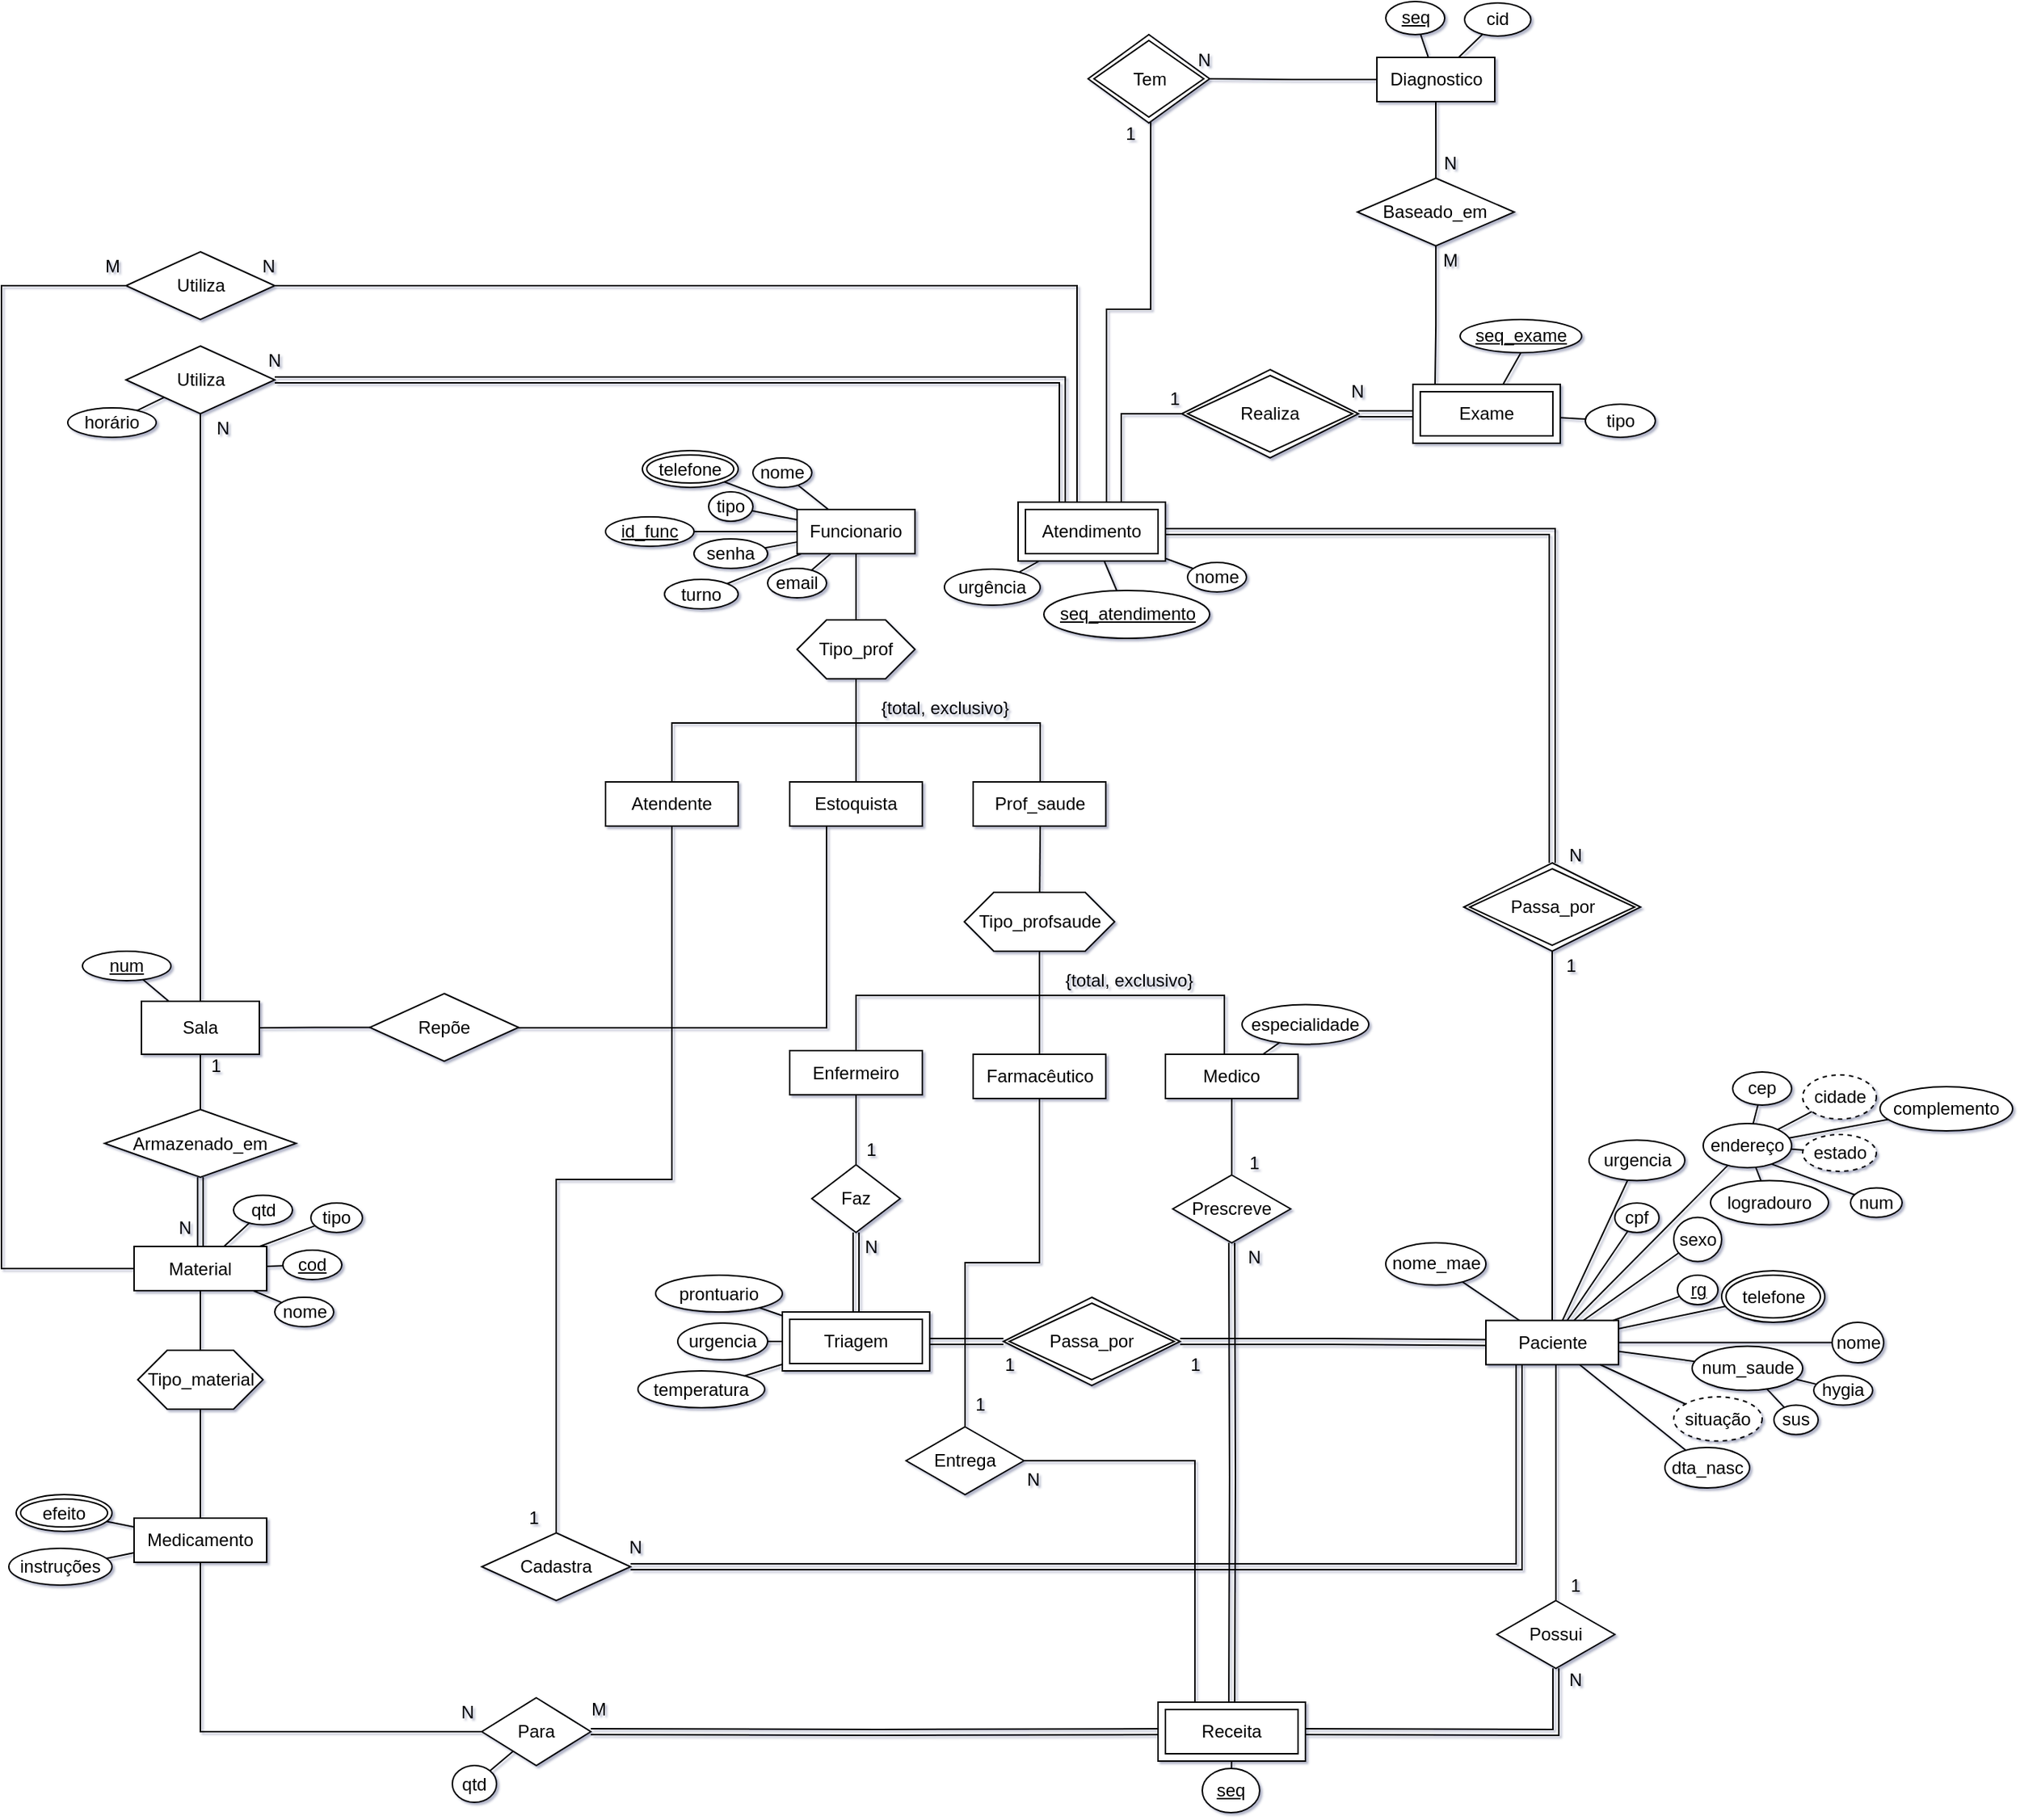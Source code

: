 <mxfile version="17.4.2" type="device"><diagram id="NS8fjf3agCHtfwVqrlrh" name="Page-1"><mxGraphModel dx="3052" dy="5494" grid="1" gridSize="10" guides="1" tooltips="1" connect="1" arrows="1" fold="1" page="1" pageScale="1" pageWidth="827" pageHeight="1169" math="0" shadow="1"><root><mxCell id="0"/><mxCell id="1" parent="0"/><mxCell id="HFAzNyhK0tVcJAnhIOPs-2" value="&lt;div&gt;Funcionario&lt;/div&gt;" style="rounded=0;arcSize=10;whiteSpace=wrap;html=1;align=center;" parent="1" vertex="1"><mxGeometry x="180" y="225" width="80" height="30" as="geometry"/></mxCell><mxCell id="HFAzNyhK0tVcJAnhIOPs-12" value="&lt;u&gt;id_func&lt;/u&gt;" style="ellipse;whiteSpace=wrap;html=1;align=center;rounded=0;" parent="1" vertex="1"><mxGeometry x="50" y="230" width="60" height="20" as="geometry"/></mxCell><mxCell id="HFAzNyhK0tVcJAnhIOPs-13" value="tipo" style="ellipse;whiteSpace=wrap;html=1;align=center;rounded=0;" parent="1" vertex="1"><mxGeometry x="120" y="213" width="30" height="20" as="geometry"/></mxCell><mxCell id="HFAzNyhK0tVcJAnhIOPs-18" value="" style="endArrow=none;html=1;rounded=0;curved=1;" parent="1" source="HFAzNyhK0tVcJAnhIOPs-2" target="HFAzNyhK0tVcJAnhIOPs-13" edge="1"><mxGeometry width="50" height="50" relative="1" as="geometry"><mxPoint x="230" y="240" as="sourcePoint"/><mxPoint x="400" y="280" as="targetPoint"/></mxGeometry></mxCell><mxCell id="HFAzNyhK0tVcJAnhIOPs-19" value="" style="endArrow=none;html=1;rounded=0;curved=1;" parent="1" source="HFAzNyhK0tVcJAnhIOPs-2" target="HFAzNyhK0tVcJAnhIOPs-12" edge="1"><mxGeometry width="50" height="50" relative="1" as="geometry"><mxPoint x="350" y="330" as="sourcePoint"/><mxPoint x="400" y="280" as="targetPoint"/></mxGeometry></mxCell><mxCell id="HFAzNyhK0tVcJAnhIOPs-21" value="Sala" style="rounded=0;arcSize=10;whiteSpace=wrap;html=1;align=center;" parent="1" vertex="1"><mxGeometry x="-265" y="559" width="80" height="36" as="geometry"/></mxCell><mxCell id="oXMHHaw7z3qar_8avYmQ-101" style="edgeStyle=orthogonalEdgeStyle;rounded=0;orthogonalLoop=1;jettySize=auto;html=1;startArrow=none;startFill=0;endArrow=none;endFill=0;strokeWidth=1;" parent="1" source="HFAzNyhK0tVcJAnhIOPs-29" target="oXMHHaw7z3qar_8avYmQ-99" edge="1"><mxGeometry relative="1" as="geometry"/></mxCell><mxCell id="HFAzNyhK0tVcJAnhIOPs-29" value="Material" style="rounded=0;arcSize=10;whiteSpace=wrap;html=1;align=center;" parent="1" vertex="1"><mxGeometry x="-270" y="725.5" width="90" height="30" as="geometry"/></mxCell><mxCell id="HFAzNyhK0tVcJAnhIOPs-32" value="&lt;u&gt;num&lt;/u&gt;" style="ellipse;whiteSpace=wrap;html=1;align=center;rounded=0;" parent="1" vertex="1"><mxGeometry x="-305" y="525" width="60" height="20" as="geometry"/></mxCell><mxCell id="HFAzNyhK0tVcJAnhIOPs-33" value="" style="endArrow=none;html=1;rounded=0;curved=1;" parent="1" source="HFAzNyhK0tVcJAnhIOPs-21" target="HFAzNyhK0tVcJAnhIOPs-32" edge="1"><mxGeometry width="50" height="50" relative="1" as="geometry"><mxPoint x="-265" y="592.5" as="sourcePoint"/><mxPoint x="-215" y="542.5" as="targetPoint"/></mxGeometry></mxCell><mxCell id="HFAzNyhK0tVcJAnhIOPs-34" value="&lt;u&gt;cod&lt;/u&gt;" style="ellipse;whiteSpace=wrap;html=1;align=center;rounded=0;" parent="1" vertex="1"><mxGeometry x="-169" y="728" width="40" height="20" as="geometry"/></mxCell><mxCell id="HFAzNyhK0tVcJAnhIOPs-35" value="" style="endArrow=none;html=1;rounded=0;curved=1;" parent="1" source="HFAzNyhK0tVcJAnhIOPs-29" target="HFAzNyhK0tVcJAnhIOPs-34" edge="1"><mxGeometry width="50" height="50" relative="1" as="geometry"><mxPoint x="-220" y="740" as="sourcePoint"/><mxPoint x="-155" y="732.5" as="targetPoint"/></mxGeometry></mxCell><mxCell id="HFAzNyhK0tVcJAnhIOPs-38" value="qtd" style="ellipse;whiteSpace=wrap;html=1;align=center;rounded=0;" parent="1" vertex="1"><mxGeometry x="-202.5" y="690.75" width="40" height="20" as="geometry"/></mxCell><mxCell id="HFAzNyhK0tVcJAnhIOPs-41" value="&lt;div&gt;nome&lt;/div&gt;" style="ellipse;whiteSpace=wrap;html=1;align=center;rounded=0;" parent="1" vertex="1"><mxGeometry x="-174.5" y="760" width="40" height="20" as="geometry"/></mxCell><mxCell id="HFAzNyhK0tVcJAnhIOPs-42" value="" style="endArrow=none;html=1;rounded=0;strokeWidth=1;curved=1;" parent="1" source="HFAzNyhK0tVcJAnhIOPs-29" target="HFAzNyhK0tVcJAnhIOPs-41" edge="1"><mxGeometry width="50" height="50" relative="1" as="geometry"><mxPoint x="-185" y="783.604" as="sourcePoint"/><mxPoint x="-165" y="762.5" as="targetPoint"/></mxGeometry></mxCell><mxCell id="oXMHHaw7z3qar_8avYmQ-6" style="edgeStyle=orthogonalEdgeStyle;rounded=0;orthogonalLoop=1;jettySize=auto;html=1;startArrow=none;startFill=0;endArrow=none;endFill=0;" parent="1" source="HFAzNyhK0tVcJAnhIOPs-43" target="HFAzNyhK0tVcJAnhIOPs-57" edge="1"><mxGeometry relative="1" as="geometry"><Array as="points"><mxPoint x="220" y="370"/><mxPoint x="345" y="370"/></Array></mxGeometry></mxCell><mxCell id="oXMHHaw7z3qar_8avYmQ-7" style="edgeStyle=orthogonalEdgeStyle;rounded=0;orthogonalLoop=1;jettySize=auto;html=1;startArrow=none;startFill=0;endArrow=none;endFill=0;" parent="1" source="HFAzNyhK0tVcJAnhIOPs-43" target="oXMHHaw7z3qar_8avYmQ-3" edge="1"><mxGeometry relative="1" as="geometry"><Array as="points"><mxPoint x="220" y="370"/><mxPoint x="95" y="370"/></Array></mxGeometry></mxCell><mxCell id="oXMHHaw7z3qar_8avYmQ-32" style="edgeStyle=orthogonalEdgeStyle;rounded=0;orthogonalLoop=1;jettySize=auto;html=1;startArrow=none;startFill=0;endArrow=none;endFill=0;" parent="1" source="HFAzNyhK0tVcJAnhIOPs-43" target="oXMHHaw7z3qar_8avYmQ-1" edge="1"><mxGeometry relative="1" as="geometry"><mxPoint x="220" y="400" as="targetPoint"/></mxGeometry></mxCell><mxCell id="HFAzNyhK0tVcJAnhIOPs-43" value="Tipo_prof" style="shape=hexagon;perimeter=hexagonPerimeter2;whiteSpace=wrap;html=1;fixedSize=1;rounded=0;" parent="1" vertex="1"><mxGeometry x="180" y="300" width="80" height="40" as="geometry"/></mxCell><mxCell id="HFAzNyhK0tVcJAnhIOPs-48" value="" style="endArrow=none;html=1;rounded=0;curved=1;" parent="1" source="HFAzNyhK0tVcJAnhIOPs-43" target="HFAzNyhK0tVcJAnhIOPs-2" edge="1"><mxGeometry relative="1" as="geometry"><mxPoint x="219.74" y="294" as="sourcePoint"/><mxPoint x="219.74" y="260" as="targetPoint"/></mxGeometry></mxCell><mxCell id="HFAzNyhK0tVcJAnhIOPs-57" value="Prof_saude" style="rounded=0;arcSize=10;whiteSpace=wrap;html=1;align=center;" parent="1" vertex="1"><mxGeometry x="299.5" y="410" width="90" height="30" as="geometry"/></mxCell><mxCell id="HFAzNyhK0tVcJAnhIOPs-67" value="especialidade" style="ellipse;whiteSpace=wrap;html=1;align=center;rounded=0;" parent="1" vertex="1"><mxGeometry x="482" y="561.25" width="86" height="27" as="geometry"/></mxCell><mxCell id="HFAzNyhK0tVcJAnhIOPs-69" value="" style="endArrow=none;html=1;rounded=0;strokeWidth=1;curved=1;" parent="1" source="oXMHHaw7z3qar_8avYmQ-24" target="HFAzNyhK0tVcJAnhIOPs-67" edge="1"><mxGeometry width="50" height="50" relative="1" as="geometry"><mxPoint x="489.901" y="595" as="sourcePoint"/><mxPoint x="135" y="705" as="targetPoint"/></mxGeometry></mxCell><mxCell id="oXMHHaw7z3qar_8avYmQ-131" style="edgeStyle=orthogonalEdgeStyle;rounded=0;orthogonalLoop=1;jettySize=auto;html=1;startArrow=none;startFill=0;endArrow=none;endFill=0;strokeWidth=1;" parent="1" source="HFAzNyhK0tVcJAnhIOPs-71" target="oXMHHaw7z3qar_8avYmQ-127" edge="1"><mxGeometry relative="1" as="geometry"/></mxCell><mxCell id="HFAzNyhK0tVcJAnhIOPs-71" value="Paciente" style="rounded=0;arcSize=10;whiteSpace=wrap;html=1;align=center;" parent="1" vertex="1"><mxGeometry x="647.5" y="775.75" width="90" height="30" as="geometry"/></mxCell><mxCell id="HFAzNyhK0tVcJAnhIOPs-76" value="&lt;u&gt;rg&lt;/u&gt;" style="ellipse;whiteSpace=wrap;html=1;align=center;rounded=0;" parent="1" vertex="1"><mxGeometry x="777.5" y="745" width="27.5" height="20" as="geometry"/></mxCell><mxCell id="HFAzNyhK0tVcJAnhIOPs-77" value="" style="endArrow=none;html=1;rounded=0;strokeWidth=1;curved=1;" parent="1" source="HFAzNyhK0tVcJAnhIOPs-76" target="HFAzNyhK0tVcJAnhIOPs-71" edge="1"><mxGeometry width="50" height="50" relative="1" as="geometry"><mxPoint x="367.5" y="932" as="sourcePoint"/><mxPoint x="417.5" y="882" as="targetPoint"/></mxGeometry></mxCell><mxCell id="HFAzNyhK0tVcJAnhIOPs-78" value="&lt;div&gt;nome&lt;/div&gt;" style="ellipse;whiteSpace=wrap;html=1;align=center;rounded=0;" parent="1" vertex="1"><mxGeometry x="882.5" y="777" width="35" height="27.5" as="geometry"/></mxCell><mxCell id="HFAzNyhK0tVcJAnhIOPs-79" value="dta_nasc" style="ellipse;whiteSpace=wrap;html=1;align=center;rounded=0;" parent="1" vertex="1"><mxGeometry x="769" y="862" width="57.5" height="27.5" as="geometry"/></mxCell><mxCell id="HFAzNyhK0tVcJAnhIOPs-81" value="num_saude" style="ellipse;whiteSpace=wrap;html=1;align=center;rounded=0;" parent="1" vertex="1"><mxGeometry x="787.5" y="793.25" width="75" height="30" as="geometry"/></mxCell><mxCell id="HFAzNyhK0tVcJAnhIOPs-82" value="sus" style="ellipse;whiteSpace=wrap;html=1;align=center;rounded=0;" parent="1" vertex="1"><mxGeometry x="843" y="833.25" width="30" height="20" as="geometry"/></mxCell><mxCell id="HFAzNyhK0tVcJAnhIOPs-83" value="endereço" style="ellipse;whiteSpace=wrap;html=1;align=center;rounded=0;" parent="1" vertex="1"><mxGeometry x="795" y="642" width="60" height="30" as="geometry"/></mxCell><mxCell id="HFAzNyhK0tVcJAnhIOPs-84" value="&lt;div&gt;cep&lt;/div&gt;" style="ellipse;whiteSpace=wrap;html=1;align=center;rounded=0;" parent="1" vertex="1"><mxGeometry x="815" y="607" width="40" height="22.5" as="geometry"/></mxCell><mxCell id="HFAzNyhK0tVcJAnhIOPs-86" value="sexo" style="ellipse;whiteSpace=wrap;html=1;align=center;rounded=0;" parent="1" vertex="1"><mxGeometry x="775" y="705.75" width="32.5" height="30" as="geometry"/></mxCell><mxCell id="HFAzNyhK0tVcJAnhIOPs-87" value="" style="endArrow=none;html=1;rounded=0;strokeWidth=1;curved=1;" parent="1" source="HFAzNyhK0tVcJAnhIOPs-78" target="HFAzNyhK0tVcJAnhIOPs-71" edge="1"><mxGeometry width="50" height="50" relative="1" as="geometry"><mxPoint x="374.141" y="867.547" as="sourcePoint"/><mxPoint x="387.5" y="872" as="targetPoint"/></mxGeometry></mxCell><mxCell id="HFAzNyhK0tVcJAnhIOPs-88" value="" style="endArrow=none;html=1;rounded=0;strokeWidth=1;curved=1;" parent="1" source="HFAzNyhK0tVcJAnhIOPs-121" target="HFAzNyhK0tVcJAnhIOPs-71" edge="1"><mxGeometry width="50" height="50" relative="1" as="geometry"><mxPoint x="346.207" y="828.727" as="sourcePoint"/><mxPoint x="437.5" y="892" as="targetPoint"/></mxGeometry></mxCell><mxCell id="HFAzNyhK0tVcJAnhIOPs-89" value="" style="endArrow=none;html=1;rounded=0;strokeWidth=1;curved=1;" parent="1" source="HFAzNyhK0tVcJAnhIOPs-86" target="HFAzNyhK0tVcJAnhIOPs-71" edge="1"><mxGeometry width="50" height="50" relative="1" as="geometry"><mxPoint x="647.5" y="962" as="sourcePoint"/><mxPoint x="697.5" y="912" as="targetPoint"/></mxGeometry></mxCell><mxCell id="HFAzNyhK0tVcJAnhIOPs-90" value="" style="endArrow=none;html=1;rounded=0;strokeWidth=1;curved=1;" parent="1" source="HFAzNyhK0tVcJAnhIOPs-79" target="HFAzNyhK0tVcJAnhIOPs-71" edge="1"><mxGeometry width="50" height="50" relative="1" as="geometry"><mxPoint x="647.5" y="962" as="sourcePoint"/><mxPoint x="697.5" y="912" as="targetPoint"/></mxGeometry></mxCell><mxCell id="HFAzNyhK0tVcJAnhIOPs-92" value="" style="endArrow=none;html=1;rounded=0;strokeWidth=1;curved=1;" parent="1" source="HFAzNyhK0tVcJAnhIOPs-71" target="HFAzNyhK0tVcJAnhIOPs-83" edge="1"><mxGeometry width="50" height="50" relative="1" as="geometry"><mxPoint x="437.5" y="932" as="sourcePoint"/><mxPoint x="487.5" y="882" as="targetPoint"/></mxGeometry></mxCell><mxCell id="HFAzNyhK0tVcJAnhIOPs-93" value="" style="endArrow=none;html=1;rounded=0;strokeWidth=1;curved=1;" parent="1" source="HFAzNyhK0tVcJAnhIOPs-84" target="HFAzNyhK0tVcJAnhIOPs-83" edge="1"><mxGeometry width="50" height="50" relative="1" as="geometry"><mxPoint x="795" y="947" as="sourcePoint"/><mxPoint x="845" y="897" as="targetPoint"/></mxGeometry></mxCell><mxCell id="HFAzNyhK0tVcJAnhIOPs-94" value="cidade" style="ellipse;whiteSpace=wrap;html=1;align=center;dashed=1;rounded=0;" parent="1" vertex="1"><mxGeometry x="862.5" y="609" width="50" height="30" as="geometry"/></mxCell><mxCell id="HFAzNyhK0tVcJAnhIOPs-95" value="" style="endArrow=none;html=1;rounded=0;strokeWidth=1;curved=1;" parent="1" source="HFAzNyhK0tVcJAnhIOPs-83" target="HFAzNyhK0tVcJAnhIOPs-94" edge="1"><mxGeometry width="50" height="50" relative="1" as="geometry"><mxPoint x="815" y="797" as="sourcePoint"/><mxPoint x="845" y="897" as="targetPoint"/></mxGeometry></mxCell><mxCell id="HFAzNyhK0tVcJAnhIOPs-96" value="estado" style="ellipse;whiteSpace=wrap;html=1;align=center;dashed=1;rounded=0;" parent="1" vertex="1"><mxGeometry x="862.5" y="649.5" width="50" height="25" as="geometry"/></mxCell><mxCell id="HFAzNyhK0tVcJAnhIOPs-97" value="" style="endArrow=none;html=1;rounded=0;strokeWidth=1;curved=1;" parent="1" source="HFAzNyhK0tVcJAnhIOPs-83" target="HFAzNyhK0tVcJAnhIOPs-96" edge="1"><mxGeometry width="50" height="50" relative="1" as="geometry"><mxPoint x="795" y="947" as="sourcePoint"/><mxPoint x="845" y="897" as="targetPoint"/></mxGeometry></mxCell><mxCell id="HFAzNyhK0tVcJAnhIOPs-98" value="" style="endArrow=none;html=1;rounded=0;strokeWidth=1;curved=1;" parent="1" source="HFAzNyhK0tVcJAnhIOPs-83" target="HFAzNyhK0tVcJAnhIOPs-99" edge="1"><mxGeometry width="50" height="50" relative="1" as="geometry"><mxPoint x="865" y="897" as="sourcePoint"/><mxPoint x="915" y="847" as="targetPoint"/></mxGeometry></mxCell><mxCell id="HFAzNyhK0tVcJAnhIOPs-99" value="logradouro" style="ellipse;whiteSpace=wrap;html=1;align=center;rounded=0;" parent="1" vertex="1"><mxGeometry x="800" y="680.75" width="80" height="30" as="geometry"/></mxCell><mxCell id="HFAzNyhK0tVcJAnhIOPs-105" value="num" style="ellipse;whiteSpace=wrap;html=1;align=center;rounded=0;" parent="1" vertex="1"><mxGeometry x="895" y="685.75" width="35" height="20" as="geometry"/></mxCell><mxCell id="HFAzNyhK0tVcJAnhIOPs-107" value="" style="endArrow=none;html=1;rounded=0;strokeWidth=1;exitX=0.774;exitY=0.919;exitDx=0;exitDy=0;exitPerimeter=0;curved=1;" parent="1" source="HFAzNyhK0tVcJAnhIOPs-83" target="HFAzNyhK0tVcJAnhIOPs-105" edge="1"><mxGeometry width="50" height="50" relative="1" as="geometry"><mxPoint x="795" y="947" as="sourcePoint"/><mxPoint x="845" y="897" as="targetPoint"/></mxGeometry></mxCell><mxCell id="HFAzNyhK0tVcJAnhIOPs-108" value="complemento" style="ellipse;whiteSpace=wrap;html=1;align=center;rounded=0;" parent="1" vertex="1"><mxGeometry x="915" y="617" width="90" height="30" as="geometry"/></mxCell><mxCell id="HFAzNyhK0tVcJAnhIOPs-110" value="" style="endArrow=none;html=1;rounded=0;strokeWidth=1;curved=1;" parent="1" source="HFAzNyhK0tVcJAnhIOPs-83" target="HFAzNyhK0tVcJAnhIOPs-108" edge="1"><mxGeometry width="50" height="50" relative="1" as="geometry"><mxPoint x="795" y="947" as="sourcePoint"/><mxPoint x="845" y="897" as="targetPoint"/></mxGeometry></mxCell><mxCell id="HFAzNyhK0tVcJAnhIOPs-111" value="" style="endArrow=none;html=1;rounded=0;strokeWidth=1;curved=1;" parent="1" source="HFAzNyhK0tVcJAnhIOPs-81" target="HFAzNyhK0tVcJAnhIOPs-71" edge="1"><mxGeometry width="50" height="50" relative="1" as="geometry"><mxPoint x="368.199" y="935.326" as="sourcePoint"/><mxPoint x="412.5" y="902" as="targetPoint"/></mxGeometry></mxCell><mxCell id="HFAzNyhK0tVcJAnhIOPs-112" value="" style="endArrow=none;html=1;rounded=0;strokeWidth=1;curved=1;" parent="1" source="HFAzNyhK0tVcJAnhIOPs-81" target="HFAzNyhK0tVcJAnhIOPs-82" edge="1"><mxGeometry width="50" height="50" relative="1" as="geometry"><mxPoint x="780.173" y="968.284" as="sourcePoint"/><mxPoint x="789.688" y="918.25" as="targetPoint"/></mxGeometry></mxCell><mxCell id="HFAzNyhK0tVcJAnhIOPs-113" value="senha" style="ellipse;whiteSpace=wrap;html=1;align=center;rounded=0;" parent="1" vertex="1"><mxGeometry x="110" y="245" width="50" height="20" as="geometry"/></mxCell><mxCell id="HFAzNyhK0tVcJAnhIOPs-114" value="" style="endArrow=none;html=1;rounded=0;strokeWidth=1;curved=1;" parent="1" source="HFAzNyhK0tVcJAnhIOPs-113" target="HFAzNyhK0tVcJAnhIOPs-2" edge="1"><mxGeometry width="50" height="50" relative="1" as="geometry"><mxPoint x="-80" y="400" as="sourcePoint"/><mxPoint x="-30" y="350" as="targetPoint"/></mxGeometry></mxCell><mxCell id="HFAzNyhK0tVcJAnhIOPs-115" value="nome_mae" style="ellipse;whiteSpace=wrap;html=1;align=center;rounded=0;" parent="1" vertex="1"><mxGeometry x="579.55" y="723" width="67.95" height="28.75" as="geometry"/></mxCell><mxCell id="HFAzNyhK0tVcJAnhIOPs-116" value="" style="endArrow=none;html=1;rounded=0;strokeWidth=1;curved=1;" parent="1" source="HFAzNyhK0tVcJAnhIOPs-115" target="HFAzNyhK0tVcJAnhIOPs-71" edge="1"><mxGeometry width="50" height="50" relative="1" as="geometry"><mxPoint x="421.046" y="841.895" as="sourcePoint"/><mxPoint x="428.75" y="872" as="targetPoint"/></mxGeometry></mxCell><mxCell id="HFAzNyhK0tVcJAnhIOPs-118" value="hygia" style="ellipse;whiteSpace=wrap;html=1;align=center;rounded=0;" parent="1" vertex="1"><mxGeometry x="870" y="813.25" width="40" height="20" as="geometry"/></mxCell><mxCell id="HFAzNyhK0tVcJAnhIOPs-119" value="" style="endArrow=none;html=1;rounded=0;strokeWidth=1;curved=1;" parent="1" source="HFAzNyhK0tVcJAnhIOPs-81" target="HFAzNyhK0tVcJAnhIOPs-118" edge="1"><mxGeometry width="50" height="50" relative="1" as="geometry"><mxPoint x="752.444" y="994.943" as="sourcePoint"/><mxPoint x="729.559" y="1005.42" as="targetPoint"/></mxGeometry></mxCell><mxCell id="HFAzNyhK0tVcJAnhIOPs-121" value="telefone" style="ellipse;shape=doubleEllipse;margin=3;whiteSpace=wrap;html=1;align=center;rounded=0;" parent="1" vertex="1"><mxGeometry x="807.5" y="742" width="70" height="35" as="geometry"/></mxCell><mxCell id="HFAzNyhK0tVcJAnhIOPs-122" value="tipo" style="ellipse;whiteSpace=wrap;html=1;align=center;rounded=0;" parent="1" vertex="1"><mxGeometry x="-150" y="696" width="35" height="20" as="geometry"/></mxCell><mxCell id="HFAzNyhK0tVcJAnhIOPs-123" value="" style="endArrow=none;html=1;rounded=0;strokeWidth=1;curved=1;" parent="1" source="HFAzNyhK0tVcJAnhIOPs-29" target="HFAzNyhK0tVcJAnhIOPs-122" edge="1"><mxGeometry width="50" height="50" relative="1" as="geometry"><mxPoint x="-175" y="764.457" as="sourcePoint"/><mxPoint x="-148.808" y="771.416" as="targetPoint"/></mxGeometry></mxCell><mxCell id="HFAzNyhK0tVcJAnhIOPs-126" value="Armazenado_em" style="shape=rhombus;perimeter=rhombusPerimeter;whiteSpace=wrap;html=1;align=center;rounded=0;" parent="1" vertex="1"><mxGeometry x="-290" y="632.5" width="130" height="46" as="geometry"/></mxCell><mxCell id="HFAzNyhK0tVcJAnhIOPs-127" value="" style="shape=link;html=1;rounded=0;width=3.684;curved=1;" parent="1" source="HFAzNyhK0tVcJAnhIOPs-126" target="HFAzNyhK0tVcJAnhIOPs-29" edge="1"><mxGeometry relative="1" as="geometry"><mxPoint x="-322" y="815.5" as="sourcePoint"/><mxPoint x="-235" y="912.5" as="targetPoint"/><Array as="points"/></mxGeometry></mxCell><mxCell id="HFAzNyhK0tVcJAnhIOPs-128" value="N" style="resizable=0;html=1;align=right;verticalAlign=bottom;rounded=0;" parent="HFAzNyhK0tVcJAnhIOPs-127" connectable="0" vertex="1"><mxGeometry x="1" relative="1" as="geometry"><mxPoint x="-6" y="-4" as="offset"/></mxGeometry></mxCell><mxCell id="HFAzNyhK0tVcJAnhIOPs-129" value="" style="endArrow=none;html=1;rounded=0;curved=1;" parent="1" source="HFAzNyhK0tVcJAnhIOPs-126" target="HFAzNyhK0tVcJAnhIOPs-21" edge="1"><mxGeometry relative="1" as="geometry"><mxPoint x="-431" y="588.5" as="sourcePoint"/><mxPoint x="-495" y="588.5" as="targetPoint"/></mxGeometry></mxCell><mxCell id="HFAzNyhK0tVcJAnhIOPs-130" value="1" style="resizable=0;html=1;align=right;verticalAlign=bottom;rounded=0;" parent="HFAzNyhK0tVcJAnhIOPs-129" connectable="0" vertex="1"><mxGeometry x="1" relative="1" as="geometry"><mxPoint x="14" y="16" as="offset"/></mxGeometry></mxCell><mxCell id="HFAzNyhK0tVcJAnhIOPs-132" value="" style="endArrow=none;html=1;rounded=0;strokeWidth=1;curved=1;" parent="1" source="oXMHHaw7z3qar_8avYmQ-91" target="HFAzNyhK0tVcJAnhIOPs-133" edge="1"><mxGeometry width="50" height="50" relative="1" as="geometry"><mxPoint x="-308.747" y="881.75" as="sourcePoint"/><mxPoint x="-330.117" y="929.461" as="targetPoint"/></mxGeometry></mxCell><mxCell id="HFAzNyhK0tVcJAnhIOPs-133" value="efeito" style="ellipse;shape=doubleEllipse;margin=3;whiteSpace=wrap;html=1;align=center;rounded=0;" parent="1" vertex="1"><mxGeometry x="-350" y="894" width="65" height="25" as="geometry"/></mxCell><mxCell id="HFAzNyhK0tVcJAnhIOPs-134" value="instruções" style="ellipse;whiteSpace=wrap;html=1;align=center;rounded=0;" parent="1" vertex="1"><mxGeometry x="-355" y="930.5" width="70" height="25" as="geometry"/></mxCell><mxCell id="HFAzNyhK0tVcJAnhIOPs-135" value="" style="endArrow=none;html=1;rounded=0;strokeWidth=1;curved=1;" parent="1" source="HFAzNyhK0tVcJAnhIOPs-134" target="oXMHHaw7z3qar_8avYmQ-91" edge="1"><mxGeometry width="50" height="50" relative="1" as="geometry"><mxPoint x="-511.25" y="1020.5" as="sourcePoint"/><mxPoint x="-296.25" y="934.432" as="targetPoint"/></mxGeometry></mxCell><mxCell id="HFAzNyhK0tVcJAnhIOPs-175" value="urgencia" style="ellipse;whiteSpace=wrap;html=1;align=center;rounded=0;" parent="1" vertex="1"><mxGeometry x="717.5" y="653.25" width="65" height="27.5" as="geometry"/></mxCell><mxCell id="HFAzNyhK0tVcJAnhIOPs-179" value="" style="endArrow=none;html=1;rounded=0;strokeWidth=1;curved=1;" parent="1" source="HFAzNyhK0tVcJAnhIOPs-71" target="HFAzNyhK0tVcJAnhIOPs-175" edge="1"><mxGeometry width="50" height="50" relative="1" as="geometry"><mxPoint x="353.389" y="747" as="sourcePoint"/><mxPoint x="402.858" y="718.338" as="targetPoint"/></mxGeometry></mxCell><mxCell id="HFAzNyhK0tVcJAnhIOPs-195" value="situação" style="ellipse;whiteSpace=wrap;html=1;align=center;dashed=1;fontFamily=Helvetica;fontSize=12;rounded=0;" parent="1" vertex="1"><mxGeometry x="775" y="827.63" width="60" height="30" as="geometry"/></mxCell><mxCell id="HFAzNyhK0tVcJAnhIOPs-80" value="cpf" style="ellipse;whiteSpace=wrap;html=1;align=center;rounded=0;" parent="1" vertex="1"><mxGeometry x="735" y="696" width="30" height="20" as="geometry"/></mxCell><mxCell id="NKdHLzyLT835q1awHbiW-7" value="" style="endArrow=none;html=1;rounded=0;" parent="1" source="HFAzNyhK0tVcJAnhIOPs-71" target="HFAzNyhK0tVcJAnhIOPs-80" edge="1"><mxGeometry width="50" height="50" relative="1" as="geometry"><mxPoint x="697.5" y="907" as="sourcePoint"/><mxPoint x="747.5" y="857" as="targetPoint"/></mxGeometry></mxCell><mxCell id="NKdHLzyLT835q1awHbiW-8" value="" style="endArrow=none;html=1;rounded=0;" parent="1" source="HFAzNyhK0tVcJAnhIOPs-195" target="HFAzNyhK0tVcJAnhIOPs-71" edge="1"><mxGeometry width="50" height="50" relative="1" as="geometry"><mxPoint x="587.5" y="737" as="sourcePoint"/><mxPoint x="637.5" y="687" as="targetPoint"/></mxGeometry></mxCell><mxCell id="oXMHHaw7z3qar_8avYmQ-66" style="edgeStyle=orthogonalEdgeStyle;rounded=0;orthogonalLoop=1;jettySize=auto;html=1;startArrow=none;startFill=0;endArrow=none;endFill=0;strokeWidth=1;" parent="1" source="oXMHHaw7z3qar_8avYmQ-1" target="oXMHHaw7z3qar_8avYmQ-65" edge="1"><mxGeometry relative="1" as="geometry"><Array as="points"><mxPoint x="200" y="577"/></Array></mxGeometry></mxCell><mxCell id="oXMHHaw7z3qar_8avYmQ-1" value="Estoquista" style="rounded=0;arcSize=10;whiteSpace=wrap;html=1;align=center;" parent="1" vertex="1"><mxGeometry x="175" y="410" width="90" height="30" as="geometry"/></mxCell><mxCell id="oXMHHaw7z3qar_8avYmQ-70" style="edgeStyle=orthogonalEdgeStyle;rounded=0;orthogonalLoop=1;jettySize=auto;html=1;startArrow=none;startFill=0;endArrow=none;endFill=0;strokeWidth=1;" parent="1" source="oXMHHaw7z3qar_8avYmQ-3" target="oXMHHaw7z3qar_8avYmQ-71" edge="1"><mxGeometry relative="1" as="geometry"><mxPoint x="20" y="920" as="targetPoint"/></mxGeometry></mxCell><mxCell id="oXMHHaw7z3qar_8avYmQ-3" value="Atendente" style="rounded=0;arcSize=10;whiteSpace=wrap;html=1;align=center;" parent="1" vertex="1"><mxGeometry x="50" y="410" width="90" height="30" as="geometry"/></mxCell><mxCell id="oXMHHaw7z3qar_8avYmQ-8" value="{total, exclusivo}" style="text;html=1;align=center;verticalAlign=middle;resizable=0;points=[];autosize=1;strokeColor=none;fillColor=none;" parent="1" vertex="1"><mxGeometry x="230" y="350" width="100" height="20" as="geometry"/></mxCell><mxCell id="oXMHHaw7z3qar_8avYmQ-10" value="nome" style="ellipse;whiteSpace=wrap;html=1;align=center;rounded=0;" parent="1" vertex="1"><mxGeometry x="150" y="190" width="40" height="20" as="geometry"/></mxCell><mxCell id="oXMHHaw7z3qar_8avYmQ-13" value="" style="endArrow=none;html=1;rounded=0;curved=1;" parent="1" source="HFAzNyhK0tVcJAnhIOPs-2" target="oXMHHaw7z3qar_8avYmQ-10" edge="1"><mxGeometry width="50" height="50" relative="1" as="geometry"><mxPoint x="270" y="250" as="sourcePoint"/><mxPoint x="322.667" y="225.692" as="targetPoint"/></mxGeometry></mxCell><mxCell id="oXMHHaw7z3qar_8avYmQ-14" value="telefone" style="ellipse;shape=doubleEllipse;margin=3;whiteSpace=wrap;html=1;align=center;rounded=0;" parent="1" vertex="1"><mxGeometry x="75" y="185" width="65" height="25" as="geometry"/></mxCell><mxCell id="oXMHHaw7z3qar_8avYmQ-15" value="" style="endArrow=none;html=1;rounded=0;curved=1;" parent="1" source="HFAzNyhK0tVcJAnhIOPs-2" target="oXMHHaw7z3qar_8avYmQ-14" edge="1"><mxGeometry width="50" height="50" relative="1" as="geometry"><mxPoint x="248" y="230" as="sourcePoint"/><mxPoint x="279.71" y="208.575" as="targetPoint"/></mxGeometry></mxCell><mxCell id="oXMHHaw7z3qar_8avYmQ-16" value="email" style="ellipse;whiteSpace=wrap;html=1;align=center;rounded=0;" parent="1" vertex="1"><mxGeometry x="160" y="265" width="40" height="20" as="geometry"/></mxCell><mxCell id="oXMHHaw7z3qar_8avYmQ-17" value="" style="endArrow=none;html=1;rounded=0;strokeWidth=1;curved=1;" parent="1" source="oXMHHaw7z3qar_8avYmQ-16" target="HFAzNyhK0tVcJAnhIOPs-2" edge="1"><mxGeometry width="50" height="50" relative="1" as="geometry"><mxPoint x="316.781" y="273.668" as="sourcePoint"/><mxPoint x="270" y="260.909" as="targetPoint"/></mxGeometry></mxCell><mxCell id="oXMHHaw7z3qar_8avYmQ-18" value="turno" style="ellipse;whiteSpace=wrap;html=1;align=center;rounded=0;" parent="1" vertex="1"><mxGeometry x="90" y="272.5" width="50" height="20" as="geometry"/></mxCell><mxCell id="oXMHHaw7z3qar_8avYmQ-19" value="" style="endArrow=none;html=1;rounded=0;strokeWidth=1;curved=1;" parent="1" source="oXMHHaw7z3qar_8avYmQ-18" target="HFAzNyhK0tVcJAnhIOPs-2" edge="1"><mxGeometry width="50" height="50" relative="1" as="geometry"><mxPoint x="178.032" y="259.111" as="sourcePoint"/><mxPoint x="190" y="256.933" as="targetPoint"/></mxGeometry></mxCell><mxCell id="oXMHHaw7z3qar_8avYmQ-20" style="edgeStyle=orthogonalEdgeStyle;rounded=0;orthogonalLoop=1;jettySize=auto;html=1;startArrow=none;startFill=0;endArrow=none;endFill=0;" parent="1" source="oXMHHaw7z3qar_8avYmQ-22" target="oXMHHaw7z3qar_8avYmQ-24" edge="1"><mxGeometry relative="1" as="geometry"><Array as="points"><mxPoint x="345" y="555"/><mxPoint x="470" y="555"/></Array></mxGeometry></mxCell><mxCell id="oXMHHaw7z3qar_8avYmQ-21" style="edgeStyle=orthogonalEdgeStyle;rounded=0;orthogonalLoop=1;jettySize=auto;html=1;startArrow=none;startFill=0;endArrow=none;endFill=0;" parent="1" source="oXMHHaw7z3qar_8avYmQ-22" target="oXMHHaw7z3qar_8avYmQ-27" edge="1"><mxGeometry relative="1" as="geometry"><Array as="points"><mxPoint x="345" y="555"/><mxPoint x="220" y="555"/></Array></mxGeometry></mxCell><mxCell id="oXMHHaw7z3qar_8avYmQ-30" style="edgeStyle=orthogonalEdgeStyle;rounded=0;orthogonalLoop=1;jettySize=auto;html=1;startArrow=none;startFill=0;endArrow=none;endFill=0;" parent="1" source="oXMHHaw7z3qar_8avYmQ-22" edge="1"><mxGeometry relative="1" as="geometry"><mxPoint x="344.5" y="590" as="targetPoint"/></mxGeometry></mxCell><mxCell id="oXMHHaw7z3qar_8avYmQ-22" value="Tipo_profsaude" style="shape=hexagon;perimeter=hexagonPerimeter2;whiteSpace=wrap;html=1;fixedSize=1;rounded=0;" parent="1" vertex="1"><mxGeometry x="293.5" y="485" width="102" height="40" as="geometry"/></mxCell><mxCell id="oXMHHaw7z3qar_8avYmQ-23" value="" style="endArrow=none;html=1;rounded=0;curved=1;" parent="1" source="oXMHHaw7z3qar_8avYmQ-22" edge="1"><mxGeometry relative="1" as="geometry"><mxPoint x="344.74" y="479" as="sourcePoint"/><mxPoint x="345" y="440" as="targetPoint"/></mxGeometry></mxCell><mxCell id="oXMHHaw7z3qar_8avYmQ-24" value="Medico" style="rounded=0;arcSize=10;whiteSpace=wrap;html=1;align=center;" parent="1" vertex="1"><mxGeometry x="430" y="595" width="90" height="30" as="geometry"/></mxCell><mxCell id="oXMHHaw7z3qar_8avYmQ-31" value="" style="edgeStyle=orthogonalEdgeStyle;rounded=0;orthogonalLoop=1;jettySize=auto;html=1;startArrow=none;startFill=0;endArrow=none;endFill=0;" parent="1" source="oXMHHaw7z3qar_8avYmQ-25" target="oXMHHaw7z3qar_8avYmQ-22" edge="1"><mxGeometry relative="1" as="geometry"/></mxCell><mxCell id="oXMHHaw7z3qar_8avYmQ-189" style="edgeStyle=orthogonalEdgeStyle;rounded=0;orthogonalLoop=1;jettySize=auto;html=1;startArrow=none;startFill=0;endArrow=none;endFill=0;strokeWidth=1;" parent="1" source="oXMHHaw7z3qar_8avYmQ-25" target="oXMHHaw7z3qar_8avYmQ-188" edge="1"><mxGeometry relative="1" as="geometry"/></mxCell><mxCell id="oXMHHaw7z3qar_8avYmQ-25" value="Farmacêutico" style="rounded=0;arcSize=10;whiteSpace=wrap;html=1;align=center;" parent="1" vertex="1"><mxGeometry x="299.5" y="595" width="90" height="30" as="geometry"/></mxCell><mxCell id="oXMHHaw7z3qar_8avYmQ-45" style="edgeStyle=orthogonalEdgeStyle;rounded=0;orthogonalLoop=1;jettySize=auto;html=1;startArrow=none;startFill=0;endArrow=none;endFill=0;" parent="1" source="oXMHHaw7z3qar_8avYmQ-27" target="oXMHHaw7z3qar_8avYmQ-34" edge="1"><mxGeometry relative="1" as="geometry"/></mxCell><mxCell id="oXMHHaw7z3qar_8avYmQ-27" value="Enfermeiro" style="rounded=0;arcSize=10;whiteSpace=wrap;html=1;align=center;" parent="1" vertex="1"><mxGeometry x="175" y="592.5" width="90" height="30" as="geometry"/></mxCell><mxCell id="oXMHHaw7z3qar_8avYmQ-28" value="{total, exclusivo}" style="text;html=1;align=center;verticalAlign=middle;resizable=0;points=[];autosize=1;strokeColor=none;fillColor=none;" parent="1" vertex="1"><mxGeometry x="355" y="535" width="100" height="20" as="geometry"/></mxCell><mxCell id="oXMHHaw7z3qar_8avYmQ-46" style="edgeStyle=orthogonalEdgeStyle;rounded=0;orthogonalLoop=1;jettySize=auto;html=1;startArrow=none;startFill=0;endArrow=none;endFill=0;strokeWidth=1;shape=link;" parent="1" source="oXMHHaw7z3qar_8avYmQ-34" target="oXMHHaw7z3qar_8avYmQ-35" edge="1"><mxGeometry relative="1" as="geometry"/></mxCell><mxCell id="oXMHHaw7z3qar_8avYmQ-34" value="Faz" style="shape=rhombus;perimeter=rhombusPerimeter;whiteSpace=wrap;html=1;align=center;rounded=0;" parent="1" vertex="1"><mxGeometry x="190" y="670" width="60" height="46" as="geometry"/></mxCell><mxCell id="oXMHHaw7z3qar_8avYmQ-35" value="Triagem" style="shape=ext;margin=3;double=1;whiteSpace=wrap;html=1;align=center;" parent="1" vertex="1"><mxGeometry x="170" y="770" width="100" height="40" as="geometry"/></mxCell><mxCell id="oXMHHaw7z3qar_8avYmQ-38" value="prontuario" style="ellipse;whiteSpace=wrap;html=1;align=center;rounded=0;" parent="1" vertex="1"><mxGeometry x="84" y="745" width="86" height="25" as="geometry"/></mxCell><mxCell id="oXMHHaw7z3qar_8avYmQ-39" value="" style="endArrow=none;html=1;rounded=0;strokeWidth=1;curved=1;" parent="1" source="oXMHHaw7z3qar_8avYmQ-35" target="oXMHHaw7z3qar_8avYmQ-38" edge="1"><mxGeometry width="50" height="50" relative="1" as="geometry"><mxPoint x="278.125" y="771.25" as="sourcePoint"/><mxPoint x="-80" y="881.25" as="targetPoint"/></mxGeometry></mxCell><mxCell id="oXMHHaw7z3qar_8avYmQ-40" value="urgencia" style="ellipse;whiteSpace=wrap;html=1;align=center;rounded=0;" parent="1" vertex="1"><mxGeometry x="99" y="777.5" width="61" height="25" as="geometry"/></mxCell><mxCell id="oXMHHaw7z3qar_8avYmQ-41" value="" style="endArrow=none;html=1;rounded=0;strokeWidth=1;curved=1;" parent="1" source="oXMHHaw7z3qar_8avYmQ-35" target="oXMHHaw7z3qar_8avYmQ-40" edge="1"><mxGeometry width="50" height="50" relative="1" as="geometry"><mxPoint x="269.088" y="780" as="sourcePoint"/><mxPoint x="-70" y="891.25" as="targetPoint"/></mxGeometry></mxCell><mxCell id="oXMHHaw7z3qar_8avYmQ-42" value="temperatura" style="ellipse;whiteSpace=wrap;html=1;align=center;rounded=0;" parent="1" vertex="1"><mxGeometry x="72.0" y="810" width="86" height="25" as="geometry"/></mxCell><mxCell id="oXMHHaw7z3qar_8avYmQ-43" value="" style="endArrow=none;html=1;rounded=0;strokeWidth=1;curved=1;" parent="1" source="oXMHHaw7z3qar_8avYmQ-35" target="oXMHHaw7z3qar_8avYmQ-42" edge="1"><mxGeometry width="50" height="50" relative="1" as="geometry"><mxPoint x="279.998" y="810" as="sourcePoint"/><mxPoint x="-59.09" y="921.25" as="targetPoint"/></mxGeometry></mxCell><mxCell id="oXMHHaw7z3qar_8avYmQ-47" value="1" style="text;html=1;align=center;verticalAlign=middle;resizable=0;points=[];autosize=1;strokeColor=none;fillColor=none;" parent="1" vertex="1"><mxGeometry x="220" y="649.5" width="20" height="20" as="geometry"/></mxCell><mxCell id="oXMHHaw7z3qar_8avYmQ-48" value="N" style="text;html=1;align=center;verticalAlign=middle;resizable=0;points=[];autosize=1;strokeColor=none;fillColor=none;" parent="1" vertex="1"><mxGeometry x="220" y="716" width="20" height="20" as="geometry"/></mxCell><mxCell id="oXMHHaw7z3qar_8avYmQ-50" style="edgeStyle=orthogonalEdgeStyle;shape=link;rounded=0;orthogonalLoop=1;jettySize=auto;html=1;startArrow=none;startFill=0;endArrow=none;endFill=0;strokeWidth=1;" parent="1" source="oXMHHaw7z3qar_8avYmQ-52" target="oXMHHaw7z3qar_8avYmQ-35" edge="1"><mxGeometry relative="1" as="geometry"><mxPoint x="320" y="790" as="sourcePoint"/></mxGeometry></mxCell><mxCell id="oXMHHaw7z3qar_8avYmQ-51" style="edgeStyle=orthogonalEdgeStyle;shape=link;rounded=0;orthogonalLoop=1;jettySize=auto;html=1;startArrow=none;startFill=0;endArrow=none;endFill=0;strokeWidth=1;" parent="1" source="oXMHHaw7z3qar_8avYmQ-52" target="HFAzNyhK0tVcJAnhIOPs-71" edge="1"><mxGeometry relative="1" as="geometry"><mxPoint x="409.882" y="789.947" as="sourcePoint"/></mxGeometry></mxCell><mxCell id="oXMHHaw7z3qar_8avYmQ-52" value="Passa_por" style="shape=rhombus;double=1;perimeter=rhombusPerimeter;whiteSpace=wrap;html=1;align=center;" parent="1" vertex="1"><mxGeometry x="320" y="760" width="120" height="60" as="geometry"/></mxCell><mxCell id="oXMHHaw7z3qar_8avYmQ-53" value="1" style="text;html=1;align=center;verticalAlign=middle;resizable=0;points=[];autosize=1;strokeColor=none;fillColor=none;" parent="1" vertex="1"><mxGeometry x="440" y="796" width="20" height="20" as="geometry"/></mxCell><mxCell id="oXMHHaw7z3qar_8avYmQ-54" value="1" style="text;html=1;align=center;verticalAlign=middle;resizable=0;points=[];autosize=1;strokeColor=none;fillColor=none;" parent="1" vertex="1"><mxGeometry x="314" y="796" width="20" height="20" as="geometry"/></mxCell><mxCell id="oXMHHaw7z3qar_8avYmQ-129" style="edgeStyle=orthogonalEdgeStyle;shape=link;rounded=0;orthogonalLoop=1;jettySize=auto;html=1;startArrow=none;startFill=0;endArrow=none;endFill=0;strokeWidth=1;" parent="1" source="oXMHHaw7z3qar_8avYmQ-55" target="oXMHHaw7z3qar_8avYmQ-127" edge="1"><mxGeometry relative="1" as="geometry"/></mxCell><mxCell id="oXMHHaw7z3qar_8avYmQ-136" style="edgeStyle=orthogonalEdgeStyle;rounded=0;orthogonalLoop=1;jettySize=auto;html=1;startArrow=none;startFill=0;endArrow=none;endFill=0;strokeWidth=1;" parent="1" source="oXMHHaw7z3qar_8avYmQ-55" target="oXMHHaw7z3qar_8avYmQ-135" edge="1"><mxGeometry relative="1" as="geometry"><Array as="points"><mxPoint x="370" y="73"/></Array></mxGeometry></mxCell><mxCell id="oXMHHaw7z3qar_8avYmQ-55" value="Atendimento" style="shape=ext;margin=3;double=1;whiteSpace=wrap;html=1;align=center;" parent="1" vertex="1"><mxGeometry x="330" y="220" width="100" height="40" as="geometry"/></mxCell><mxCell id="oXMHHaw7z3qar_8avYmQ-63" value="" style="endArrow=none;html=1;rounded=0;strokeWidth=1;curved=1;" parent="1" source="HFAzNyhK0tVcJAnhIOPs-38" target="HFAzNyhK0tVcJAnhIOPs-29" edge="1"><mxGeometry width="50" height="50" relative="1" as="geometry"><mxPoint x="-292.729" y="783.857" as="sourcePoint"/><mxPoint x="-249.884" y="765.5" as="targetPoint"/></mxGeometry></mxCell><mxCell id="oXMHHaw7z3qar_8avYmQ-67" style="edgeStyle=orthogonalEdgeStyle;rounded=0;orthogonalLoop=1;jettySize=auto;html=1;startArrow=none;startFill=0;endArrow=none;endFill=0;strokeWidth=1;" parent="1" source="oXMHHaw7z3qar_8avYmQ-65" target="HFAzNyhK0tVcJAnhIOPs-21" edge="1"><mxGeometry relative="1" as="geometry"/></mxCell><mxCell id="oXMHHaw7z3qar_8avYmQ-65" value="Repõe" style="shape=rhombus;perimeter=rhombusPerimeter;whiteSpace=wrap;html=1;align=center;rounded=0;" parent="1" vertex="1"><mxGeometry x="-110" y="553.75" width="101" height="46" as="geometry"/></mxCell><mxCell id="oXMHHaw7z3qar_8avYmQ-68" value="horário" style="ellipse;whiteSpace=wrap;html=1;align=center;rounded=0;" parent="1" vertex="1"><mxGeometry x="-315" y="156" width="60" height="20" as="geometry"/></mxCell><mxCell id="oXMHHaw7z3qar_8avYmQ-69" value="" style="endArrow=none;html=1;rounded=0;strokeWidth=1;curved=1;" parent="1" source="oXMHHaw7z3qar_8avYmQ-123" target="oXMHHaw7z3qar_8avYmQ-68" edge="1"><mxGeometry width="50" height="50" relative="1" as="geometry"><mxPoint x="-337.756" y="382.277" as="sourcePoint"/><mxPoint x="-241.058" y="403.816" as="targetPoint"/></mxGeometry></mxCell><mxCell id="oXMHHaw7z3qar_8avYmQ-72" style="edgeStyle=orthogonalEdgeStyle;rounded=0;orthogonalLoop=1;jettySize=auto;html=1;startArrow=none;startFill=0;endArrow=none;endFill=0;strokeWidth=1;shape=link;" parent="1" source="oXMHHaw7z3qar_8avYmQ-71" target="HFAzNyhK0tVcJAnhIOPs-71" edge="1"><mxGeometry relative="1" as="geometry"><Array as="points"><mxPoint x="670" y="943"/></Array></mxGeometry></mxCell><mxCell id="oXMHHaw7z3qar_8avYmQ-71" value="Cadastra" style="shape=rhombus;perimeter=rhombusPerimeter;whiteSpace=wrap;html=1;align=center;rounded=0;" parent="1" vertex="1"><mxGeometry x="-34" y="920" width="101" height="46" as="geometry"/></mxCell><mxCell id="oXMHHaw7z3qar_8avYmQ-74" value="1" style="text;html=1;align=center;verticalAlign=middle;resizable=0;points=[];autosize=1;strokeColor=none;fillColor=none;" parent="1" vertex="1"><mxGeometry x="-9" y="900" width="20" height="20" as="geometry"/></mxCell><mxCell id="oXMHHaw7z3qar_8avYmQ-75" value="N" style="text;html=1;align=center;verticalAlign=middle;resizable=0;points=[];autosize=1;strokeColor=none;fillColor=none;" parent="1" vertex="1"><mxGeometry x="60" y="920" width="20" height="20" as="geometry"/></mxCell><mxCell id="oXMHHaw7z3qar_8avYmQ-80" style="edgeStyle=orthogonalEdgeStyle;shape=link;rounded=0;orthogonalLoop=1;jettySize=auto;html=1;startArrow=none;startFill=0;endArrow=none;endFill=0;strokeWidth=1;" parent="1" target="oXMHHaw7z3qar_8avYmQ-77" edge="1"><mxGeometry relative="1" as="geometry"><mxPoint x="475" y="1040" as="sourcePoint"/></mxGeometry></mxCell><mxCell id="oXMHHaw7z3qar_8avYmQ-102" style="edgeStyle=orthogonalEdgeStyle;rounded=0;orthogonalLoop=1;jettySize=auto;html=1;startArrow=none;startFill=0;endArrow=none;endFill=0;strokeWidth=1;shape=link;" parent="1" target="oXMHHaw7z3qar_8avYmQ-86" edge="1"><mxGeometry relative="1" as="geometry"><mxPoint x="520" y="1055" as="sourcePoint"/></mxGeometry></mxCell><mxCell id="oXMHHaw7z3qar_8avYmQ-111" style="edgeStyle=orthogonalEdgeStyle;rounded=0;orthogonalLoop=1;jettySize=auto;html=1;startArrow=none;startFill=0;endArrow=none;endFill=0;strokeWidth=1;shape=link;" parent="1" target="oXMHHaw7z3qar_8avYmQ-110" edge="1"><mxGeometry relative="1" as="geometry"><mxPoint x="430" y="1055" as="sourcePoint"/></mxGeometry></mxCell><mxCell id="oXMHHaw7z3qar_8avYmQ-81" style="edgeStyle=orthogonalEdgeStyle;rounded=0;orthogonalLoop=1;jettySize=auto;html=1;startArrow=none;startFill=0;endArrow=none;endFill=0;strokeWidth=1;" parent="1" source="oXMHHaw7z3qar_8avYmQ-77" target="oXMHHaw7z3qar_8avYmQ-24" edge="1"><mxGeometry relative="1" as="geometry"><Array as="points"/></mxGeometry></mxCell><mxCell id="oXMHHaw7z3qar_8avYmQ-77" value="Prescreve" style="shape=rhombus;perimeter=rhombusPerimeter;whiteSpace=wrap;html=1;align=center;rounded=0;" parent="1" vertex="1"><mxGeometry x="435" y="677" width="80" height="46" as="geometry"/></mxCell><mxCell id="oXMHHaw7z3qar_8avYmQ-104" style="edgeStyle=orthogonalEdgeStyle;rounded=0;orthogonalLoop=1;jettySize=auto;html=1;startArrow=none;startFill=0;endArrow=none;endFill=0;strokeWidth=1;" parent="1" source="oXMHHaw7z3qar_8avYmQ-86" target="HFAzNyhK0tVcJAnhIOPs-71" edge="1"><mxGeometry relative="1" as="geometry"><Array as="points"><mxPoint x="690" y="989"/></Array></mxGeometry></mxCell><mxCell id="oXMHHaw7z3qar_8avYmQ-86" value="Possui" style="shape=rhombus;perimeter=rhombusPerimeter;whiteSpace=wrap;html=1;align=center;rounded=0;" parent="1" vertex="1"><mxGeometry x="655" y="966" width="80" height="46" as="geometry"/></mxCell><mxCell id="oXMHHaw7z3qar_8avYmQ-91" value="Medicamento" style="rounded=0;arcSize=10;whiteSpace=wrap;html=1;align=center;" parent="1" vertex="1"><mxGeometry x="-270" y="910" width="90" height="30" as="geometry"/></mxCell><mxCell id="oXMHHaw7z3qar_8avYmQ-100" style="edgeStyle=orthogonalEdgeStyle;rounded=0;orthogonalLoop=1;jettySize=auto;html=1;startArrow=none;startFill=0;endArrow=none;endFill=0;strokeWidth=1;" parent="1" source="oXMHHaw7z3qar_8avYmQ-99" target="oXMHHaw7z3qar_8avYmQ-91" edge="1"><mxGeometry relative="1" as="geometry"/></mxCell><mxCell id="oXMHHaw7z3qar_8avYmQ-99" value="Tipo_material" style="shape=hexagon;perimeter=hexagonPerimeter2;whiteSpace=wrap;html=1;fixedSize=1;rounded=0;" parent="1" vertex="1"><mxGeometry x="-267.5" y="796" width="85" height="40" as="geometry"/></mxCell><mxCell id="oXMHHaw7z3qar_8avYmQ-105" value="1" style="text;html=1;align=center;verticalAlign=middle;resizable=0;points=[];autosize=1;strokeColor=none;fillColor=none;" parent="1" vertex="1"><mxGeometry x="697.95" y="946" width="20" height="20" as="geometry"/></mxCell><mxCell id="oXMHHaw7z3qar_8avYmQ-106" value="N" style="text;html=1;align=center;verticalAlign=middle;resizable=0;points=[];autosize=1;strokeColor=none;fillColor=none;" parent="1" vertex="1"><mxGeometry x="697.95" y="1010" width="20" height="20" as="geometry"/></mxCell><mxCell id="oXMHHaw7z3qar_8avYmQ-107" value="N" style="text;html=1;align=center;verticalAlign=middle;resizable=0;points=[];autosize=1;strokeColor=none;fillColor=none;" parent="1" vertex="1"><mxGeometry x="480" y="723" width="20" height="20" as="geometry"/></mxCell><mxCell id="oXMHHaw7z3qar_8avYmQ-108" value="1" style="text;html=1;align=center;verticalAlign=middle;resizable=0;points=[];autosize=1;strokeColor=none;fillColor=none;" parent="1" vertex="1"><mxGeometry x="480" y="659" width="20" height="20" as="geometry"/></mxCell><mxCell id="oXMHHaw7z3qar_8avYmQ-112" style="edgeStyle=orthogonalEdgeStyle;rounded=0;orthogonalLoop=1;jettySize=auto;html=1;startArrow=none;startFill=0;endArrow=none;endFill=0;strokeWidth=1;" parent="1" source="oXMHHaw7z3qar_8avYmQ-110" target="oXMHHaw7z3qar_8avYmQ-91" edge="1"><mxGeometry relative="1" as="geometry"/></mxCell><mxCell id="oXMHHaw7z3qar_8avYmQ-110" value="Para" style="shape=rhombus;perimeter=rhombusPerimeter;whiteSpace=wrap;html=1;align=center;rounded=0;" parent="1" vertex="1"><mxGeometry x="-34" y="1032" width="74" height="46" as="geometry"/></mxCell><mxCell id="oXMHHaw7z3qar_8avYmQ-113" value="N" style="text;html=1;align=center;verticalAlign=middle;resizable=0;points=[];autosize=1;strokeColor=none;fillColor=none;" parent="1" vertex="1"><mxGeometry x="-54" y="1032" width="20" height="20" as="geometry"/></mxCell><mxCell id="oXMHHaw7z3qar_8avYmQ-114" value="M" style="text;html=1;align=center;verticalAlign=middle;resizable=0;points=[];autosize=1;strokeColor=none;fillColor=none;" parent="1" vertex="1"><mxGeometry x="30" y="1030" width="30" height="20" as="geometry"/></mxCell><mxCell id="oXMHHaw7z3qar_8avYmQ-115" value="qtd" style="ellipse;whiteSpace=wrap;html=1;align=center;rounded=0;" parent="1" vertex="1"><mxGeometry x="-54" y="1078" width="30" height="25" as="geometry"/></mxCell><mxCell id="oXMHHaw7z3qar_8avYmQ-116" value="" style="endArrow=none;html=1;rounded=0;strokeWidth=1;curved=1;" parent="1" source="oXMHHaw7z3qar_8avYmQ-115" target="oXMHHaw7z3qar_8avYmQ-110" edge="1"><mxGeometry width="50" height="50" relative="1" as="geometry"><mxPoint x="-65" y="1113" as="sourcePoint"/><mxPoint x="-260" y="943.526" as="targetPoint"/></mxGeometry></mxCell><mxCell id="oXMHHaw7z3qar_8avYmQ-118" value="&lt;u&gt;seq&lt;/u&gt;" style="ellipse;whiteSpace=wrap;html=1;align=center;rounded=0;" parent="1" vertex="1"><mxGeometry x="455" y="1080" width="38.97" height="30" as="geometry"/></mxCell><mxCell id="oXMHHaw7z3qar_8avYmQ-119" value="" style="endArrow=none;html=1;rounded=0;strokeWidth=1;curved=1;" parent="1" source="oXMHHaw7z3qar_8avYmQ-118" edge="1"><mxGeometry width="50" height="50" relative="1" as="geometry"><mxPoint x="681.749" y="765.119" as="sourcePoint"/><mxPoint x="475.002" y="1070" as="targetPoint"/></mxGeometry></mxCell><mxCell id="oXMHHaw7z3qar_8avYmQ-124" style="edgeStyle=orthogonalEdgeStyle;rounded=0;orthogonalLoop=1;jettySize=auto;html=1;startArrow=none;startFill=0;endArrow=none;endFill=0;strokeWidth=1;" parent="1" source="oXMHHaw7z3qar_8avYmQ-123" target="HFAzNyhK0tVcJAnhIOPs-21" edge="1"><mxGeometry relative="1" as="geometry"/></mxCell><mxCell id="oXMHHaw7z3qar_8avYmQ-125" style="edgeStyle=orthogonalEdgeStyle;rounded=0;orthogonalLoop=1;jettySize=auto;html=1;startArrow=none;startFill=0;endArrow=none;endFill=0;strokeWidth=1;shape=link;" parent="1" source="oXMHHaw7z3qar_8avYmQ-123" target="oXMHHaw7z3qar_8avYmQ-55" edge="1"><mxGeometry relative="1" as="geometry"><Array as="points"><mxPoint x="360" y="137"/></Array></mxGeometry></mxCell><mxCell id="oXMHHaw7z3qar_8avYmQ-123" value="Utiliza" style="shape=rhombus;perimeter=rhombusPerimeter;whiteSpace=wrap;html=1;align=center;rounded=0;" parent="1" vertex="1"><mxGeometry x="-275.5" y="114" width="101" height="46" as="geometry"/></mxCell><mxCell id="oXMHHaw7z3qar_8avYmQ-127" value="Passa_por" style="shape=rhombus;double=1;perimeter=rhombusPerimeter;whiteSpace=wrap;html=1;align=center;" parent="1" vertex="1"><mxGeometry x="632.5" y="465" width="120" height="60" as="geometry"/></mxCell><mxCell id="oXMHHaw7z3qar_8avYmQ-130" value="N" style="text;html=1;align=center;verticalAlign=middle;resizable=0;points=[];autosize=1;strokeColor=none;fillColor=none;" parent="1" vertex="1"><mxGeometry x="697.95" y="450" width="20" height="20" as="geometry"/></mxCell><mxCell id="oXMHHaw7z3qar_8avYmQ-132" value="1" style="text;html=1;align=center;verticalAlign=middle;resizable=0;points=[];autosize=1;strokeColor=none;fillColor=none;" parent="1" vertex="1"><mxGeometry x="695" y="525" width="20" height="20" as="geometry"/></mxCell><mxCell id="oXMHHaw7z3qar_8avYmQ-133" value="N" style="text;html=1;align=center;verticalAlign=middle;resizable=0;points=[];autosize=1;strokeColor=none;fillColor=none;" parent="1" vertex="1"><mxGeometry x="-220" y="160" width="20" height="20" as="geometry"/></mxCell><mxCell id="oXMHHaw7z3qar_8avYmQ-134" value="N" style="text;html=1;align=center;verticalAlign=middle;resizable=0;points=[];autosize=1;strokeColor=none;fillColor=none;" parent="1" vertex="1"><mxGeometry x="-185" y="114" width="20" height="20" as="geometry"/></mxCell><mxCell id="oXMHHaw7z3qar_8avYmQ-140" style="edgeStyle=orthogonalEdgeStyle;rounded=0;orthogonalLoop=1;jettySize=auto;html=1;startArrow=none;startFill=0;endArrow=none;endFill=0;strokeWidth=1;" parent="1" source="oXMHHaw7z3qar_8avYmQ-135" target="HFAzNyhK0tVcJAnhIOPs-29" edge="1"><mxGeometry relative="1" as="geometry"><Array as="points"><mxPoint x="-360" y="73"/><mxPoint x="-360" y="740.5"/></Array></mxGeometry></mxCell><mxCell id="oXMHHaw7z3qar_8avYmQ-135" value="Utiliza" style="shape=rhombus;perimeter=rhombusPerimeter;whiteSpace=wrap;html=1;align=center;rounded=0;" parent="1" vertex="1"><mxGeometry x="-275.5" y="50" width="101" height="46" as="geometry"/></mxCell><mxCell id="oXMHHaw7z3qar_8avYmQ-137" value="N" style="text;html=1;align=center;verticalAlign=middle;resizable=0;points=[];autosize=1;strokeColor=none;fillColor=none;" parent="1" vertex="1"><mxGeometry x="-189" y="50" width="20" height="20" as="geometry"/></mxCell><mxCell id="oXMHHaw7z3qar_8avYmQ-141" value="M" style="text;html=1;align=center;verticalAlign=middle;resizable=0;points=[];autosize=1;strokeColor=none;fillColor=none;" parent="1" vertex="1"><mxGeometry x="-300" y="50" width="30" height="20" as="geometry"/></mxCell><mxCell id="oXMHHaw7z3qar_8avYmQ-144" style="edgeStyle=orthogonalEdgeStyle;rounded=0;orthogonalLoop=1;jettySize=auto;html=1;startArrow=none;startFill=0;endArrow=none;endFill=0;strokeWidth=1;" parent="1" source="oXMHHaw7z3qar_8avYmQ-142" target="oXMHHaw7z3qar_8avYmQ-55" edge="1"><mxGeometry relative="1" as="geometry"><Array as="points"><mxPoint x="400" y="160"/></Array></mxGeometry></mxCell><mxCell id="oXMHHaw7z3qar_8avYmQ-142" value="Realiza" style="shape=rhombus;double=1;perimeter=rhombusPerimeter;whiteSpace=wrap;html=1;align=center;" parent="1" vertex="1"><mxGeometry x="441.03" y="130" width="120" height="60" as="geometry"/></mxCell><mxCell id="oXMHHaw7z3qar_8avYmQ-152" style="edgeStyle=orthogonalEdgeStyle;rounded=0;orthogonalLoop=1;jettySize=auto;html=1;startArrow=none;startFill=0;endArrow=none;endFill=0;strokeWidth=1;shape=link;" parent="1" source="oXMHHaw7z3qar_8avYmQ-143" target="oXMHHaw7z3qar_8avYmQ-142" edge="1"><mxGeometry relative="1" as="geometry"/></mxCell><mxCell id="oXMHHaw7z3qar_8avYmQ-143" value="Exame" style="shape=ext;margin=3;double=1;whiteSpace=wrap;html=1;align=center;" parent="1" vertex="1"><mxGeometry x="597.95" y="140" width="100" height="40" as="geometry"/></mxCell><mxCell id="oXMHHaw7z3qar_8avYmQ-145" value="&lt;div&gt;&lt;u&gt;seq_exame&lt;/u&gt;&lt;/div&gt;" style="ellipse;whiteSpace=wrap;html=1;align=center;rounded=0;" parent="1" vertex="1"><mxGeometry x="630" y="96" width="82.5" height="22.5" as="geometry"/></mxCell><mxCell id="oXMHHaw7z3qar_8avYmQ-146" value="" style="endArrow=none;html=1;rounded=0;strokeWidth=1;curved=1;entryX=0.5;entryY=1;entryDx=0;entryDy=0;" parent="1" source="oXMHHaw7z3qar_8avYmQ-143" target="oXMHHaw7z3qar_8avYmQ-145" edge="1"><mxGeometry width="50" height="50" relative="1" as="geometry"><mxPoint x="630.621" y="281.29" as="sourcePoint"/><mxPoint x="735.003" y="175.999" as="targetPoint"/></mxGeometry></mxCell><mxCell id="oXMHHaw7z3qar_8avYmQ-147" value="&lt;u&gt;seq_atendimento&lt;/u&gt;" style="ellipse;whiteSpace=wrap;html=1;align=center;rounded=0;" parent="1" vertex="1"><mxGeometry x="347.5" y="280" width="112.5" height="32.5" as="geometry"/></mxCell><mxCell id="oXMHHaw7z3qar_8avYmQ-148" value="" style="endArrow=none;html=1;rounded=0;strokeWidth=1;curved=1;" parent="1" source="oXMHHaw7z3qar_8avYmQ-55" target="oXMHHaw7z3qar_8avYmQ-147" edge="1"><mxGeometry width="50" height="50" relative="1" as="geometry"><mxPoint x="551.25" y="122.503" as="sourcePoint"/><mxPoint x="410" y="310" as="targetPoint"/></mxGeometry></mxCell><mxCell id="oXMHHaw7z3qar_8avYmQ-154" value="N" style="text;html=1;align=center;verticalAlign=middle;resizable=0;points=[];autosize=1;strokeColor=none;fillColor=none;" parent="1" vertex="1"><mxGeometry x="550" y="135" width="20" height="20" as="geometry"/></mxCell><mxCell id="oXMHHaw7z3qar_8avYmQ-155" value="1" style="text;html=1;align=center;verticalAlign=middle;resizable=0;points=[];autosize=1;strokeColor=none;fillColor=none;" parent="1" vertex="1"><mxGeometry x="426" y="140" width="20" height="20" as="geometry"/></mxCell><mxCell id="oXMHHaw7z3qar_8avYmQ-156" value="nome" style="ellipse;whiteSpace=wrap;html=1;align=center;rounded=0;" parent="1" vertex="1"><mxGeometry x="445" y="261" width="40" height="20" as="geometry"/></mxCell><mxCell id="oXMHHaw7z3qar_8avYmQ-157" value="" style="endArrow=none;html=1;rounded=0;strokeWidth=1;curved=1;" parent="1" source="oXMHHaw7z3qar_8avYmQ-55" target="oXMHHaw7z3qar_8avYmQ-156" edge="1"><mxGeometry width="50" height="50" relative="1" as="geometry"><mxPoint x="398.479" y="270.0" as="sourcePoint"/><mxPoint x="460" y="260" as="targetPoint"/></mxGeometry></mxCell><mxCell id="oXMHHaw7z3qar_8avYmQ-158" value="&lt;div&gt;tipo&lt;/div&gt;" style="ellipse;whiteSpace=wrap;html=1;align=center;rounded=0;" parent="1" vertex="1"><mxGeometry x="715" y="153.5" width="47.5" height="22.5" as="geometry"/></mxCell><mxCell id="oXMHHaw7z3qar_8avYmQ-159" value="" style="endArrow=none;html=1;rounded=0;strokeWidth=1;curved=1;" parent="1" source="oXMHHaw7z3qar_8avYmQ-143" target="oXMHHaw7z3qar_8avYmQ-158" edge="1"><mxGeometry width="50" height="50" relative="1" as="geometry"><mxPoint x="669.179" y="150.0" as="sourcePoint"/><mxPoint x="681.25" y="128.5" as="targetPoint"/></mxGeometry></mxCell><mxCell id="oXMHHaw7z3qar_8avYmQ-163" style="edgeStyle=orthogonalEdgeStyle;rounded=0;orthogonalLoop=1;jettySize=auto;html=1;startArrow=none;startFill=0;endArrow=none;endFill=0;strokeWidth=1;" parent="1" source="oXMHHaw7z3qar_8avYmQ-161" target="oXMHHaw7z3qar_8avYmQ-143" edge="1"><mxGeometry relative="1" as="geometry"><Array as="points"><mxPoint x="613" y="100"/><mxPoint x="613" y="100"/></Array></mxGeometry></mxCell><mxCell id="oXMHHaw7z3qar_8avYmQ-165" style="edgeStyle=orthogonalEdgeStyle;rounded=0;orthogonalLoop=1;jettySize=auto;html=1;startArrow=none;startFill=0;endArrow=none;endFill=0;strokeWidth=1;" parent="1" source="oXMHHaw7z3qar_8avYmQ-161" target="oXMHHaw7z3qar_8avYmQ-164" edge="1"><mxGeometry relative="1" as="geometry"/></mxCell><mxCell id="oXMHHaw7z3qar_8avYmQ-161" value="Baseado_em" style="shape=rhombus;perimeter=rhombusPerimeter;whiteSpace=wrap;html=1;align=center;rounded=0;" parent="1" vertex="1"><mxGeometry x="560.29" width="106.47" height="46" as="geometry"/></mxCell><mxCell id="oXMHHaw7z3qar_8avYmQ-175" style="edgeStyle=orthogonalEdgeStyle;rounded=0;orthogonalLoop=1;jettySize=auto;html=1;startArrow=none;startFill=0;endArrow=none;endFill=0;strokeWidth=1;" parent="1" source="oXMHHaw7z3qar_8avYmQ-164" target="oXMHHaw7z3qar_8avYmQ-176" edge="1"><mxGeometry relative="1" as="geometry"><mxPoint x="460" y="-65.0" as="targetPoint"/></mxGeometry></mxCell><mxCell id="oXMHHaw7z3qar_8avYmQ-164" value="&lt;div&gt;Diagnostico&lt;/div&gt;" style="rounded=0;arcSize=10;whiteSpace=wrap;html=1;align=center;" parent="1" vertex="1"><mxGeometry x="573.52" y="-82" width="80" height="30" as="geometry"/></mxCell><mxCell id="oXMHHaw7z3qar_8avYmQ-166" value="&lt;div&gt;cid&lt;/div&gt;" style="ellipse;whiteSpace=wrap;html=1;align=center;rounded=0;" parent="1" vertex="1"><mxGeometry x="633" y="-119" width="45" height="22.5" as="geometry"/></mxCell><mxCell id="oXMHHaw7z3qar_8avYmQ-167" value="" style="endArrow=none;html=1;rounded=0;strokeWidth=1;" parent="1" source="oXMHHaw7z3qar_8avYmQ-164" target="oXMHHaw7z3qar_8avYmQ-166" edge="1"><mxGeometry width="50" height="50" relative="1" as="geometry"><mxPoint x="520" y="190" as="sourcePoint"/><mxPoint x="570" y="140" as="targetPoint"/></mxGeometry></mxCell><mxCell id="oXMHHaw7z3qar_8avYmQ-168" value="N" style="text;html=1;align=center;verticalAlign=middle;resizable=0;points=[];autosize=1;strokeColor=none;fillColor=none;" parent="1" vertex="1"><mxGeometry x="612.5" y="-20" width="20" height="20" as="geometry"/></mxCell><mxCell id="oXMHHaw7z3qar_8avYmQ-169" value="M" style="text;html=1;align=center;verticalAlign=middle;resizable=0;points=[];autosize=1;strokeColor=none;fillColor=none;" parent="1" vertex="1"><mxGeometry x="607.5" y="46" width="30" height="20" as="geometry"/></mxCell><mxCell id="oXMHHaw7z3qar_8avYmQ-174" style="edgeStyle=orthogonalEdgeStyle;rounded=0;orthogonalLoop=1;jettySize=auto;html=1;startArrow=none;startFill=0;endArrow=none;endFill=0;strokeWidth=1;" parent="1" target="oXMHHaw7z3qar_8avYmQ-55" edge="1"><mxGeometry relative="1" as="geometry"><mxPoint x="420" y="-42.0" as="sourcePoint"/><Array as="points"><mxPoint x="420" y="89"/><mxPoint x="390" y="89"/></Array></mxGeometry></mxCell><mxCell id="oXMHHaw7z3qar_8avYmQ-176" value="Tem" style="shape=rhombus;double=1;perimeter=rhombusPerimeter;whiteSpace=wrap;html=1;align=center;" parent="1" vertex="1"><mxGeometry x="377.5" y="-97.5" width="82.5" height="60" as="geometry"/></mxCell><mxCell id="oXMHHaw7z3qar_8avYmQ-178" value="1" style="text;html=1;align=center;verticalAlign=middle;resizable=0;points=[];autosize=1;strokeColor=none;fillColor=none;" parent="1" vertex="1"><mxGeometry x="395.5" y="-40" width="20" height="20" as="geometry"/></mxCell><mxCell id="oXMHHaw7z3qar_8avYmQ-179" value="N" style="text;html=1;align=center;verticalAlign=middle;resizable=0;points=[];autosize=1;strokeColor=none;fillColor=none;" parent="1" vertex="1"><mxGeometry x="446" y="-90" width="20" height="20" as="geometry"/></mxCell><mxCell id="oXMHHaw7z3qar_8avYmQ-181" value="&lt;div&gt;&lt;u&gt;seq&lt;/u&gt;&lt;/div&gt;" style="ellipse;whiteSpace=wrap;html=1;align=center;rounded=0;" parent="1" vertex="1"><mxGeometry x="579.55" y="-120" width="40" height="22.5" as="geometry"/></mxCell><mxCell id="oXMHHaw7z3qar_8avYmQ-182" value="" style="endArrow=none;html=1;rounded=0;strokeWidth=1;" parent="1" source="oXMHHaw7z3qar_8avYmQ-164" target="oXMHHaw7z3qar_8avYmQ-181" edge="1"><mxGeometry width="50" height="50" relative="1" as="geometry"><mxPoint x="639.311" y="-72.0" as="sourcePoint"/><mxPoint x="656.998" y="-88.801" as="targetPoint"/></mxGeometry></mxCell><mxCell id="oXMHHaw7z3qar_8avYmQ-184" value="urgência" style="ellipse;whiteSpace=wrap;html=1;align=center;rounded=0;" parent="1" vertex="1"><mxGeometry x="280" y="265.5" width="65" height="24.5" as="geometry"/></mxCell><mxCell id="oXMHHaw7z3qar_8avYmQ-186" value="" style="endArrow=none;html=1;rounded=0;strokeWidth=1;curved=1;" parent="1" source="oXMHHaw7z3qar_8avYmQ-55" target="oXMHHaw7z3qar_8avYmQ-184" edge="1"><mxGeometry width="50" height="50" relative="1" as="geometry"><mxPoint x="398.535" y="270" as="sourcePoint"/><mxPoint x="407.118" y="290.113" as="targetPoint"/></mxGeometry></mxCell><mxCell id="oXMHHaw7z3qar_8avYmQ-187" value="Receita" style="shape=ext;margin=3;double=1;whiteSpace=wrap;html=1;align=center;" parent="1" vertex="1"><mxGeometry x="425" y="1035" width="100" height="40" as="geometry"/></mxCell><mxCell id="oXMHHaw7z3qar_8avYmQ-190" style="edgeStyle=orthogonalEdgeStyle;rounded=0;orthogonalLoop=1;jettySize=auto;html=1;startArrow=none;startFill=0;endArrow=none;endFill=0;strokeWidth=1;" parent="1" source="oXMHHaw7z3qar_8avYmQ-188" target="oXMHHaw7z3qar_8avYmQ-187" edge="1"><mxGeometry relative="1" as="geometry"><Array as="points"><mxPoint x="450" y="871"/></Array></mxGeometry></mxCell><mxCell id="oXMHHaw7z3qar_8avYmQ-188" value="Entrega" style="shape=rhombus;perimeter=rhombusPerimeter;whiteSpace=wrap;html=1;align=center;rounded=0;" parent="1" vertex="1"><mxGeometry x="254" y="848" width="80" height="46" as="geometry"/></mxCell><mxCell id="oXMHHaw7z3qar_8avYmQ-191" value="N" style="text;html=1;align=center;verticalAlign=middle;resizable=0;points=[];autosize=1;strokeColor=none;fillColor=none;" parent="1" vertex="1"><mxGeometry x="330" y="874" width="20" height="20" as="geometry"/></mxCell><mxCell id="oXMHHaw7z3qar_8avYmQ-192" value="1" style="text;html=1;align=center;verticalAlign=middle;resizable=0;points=[];autosize=1;strokeColor=none;fillColor=none;" parent="1" vertex="1"><mxGeometry x="293.5" y="823.25" width="20" height="20" as="geometry"/></mxCell></root></mxGraphModel></diagram></mxfile>